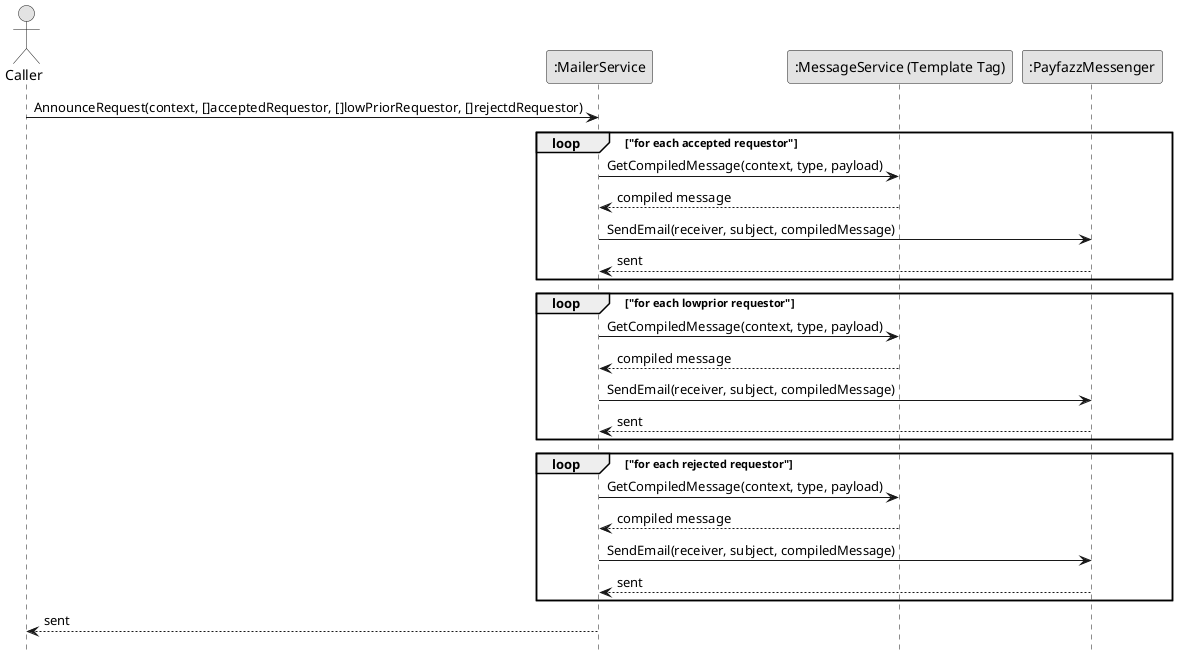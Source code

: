 @startuml AnnounceRequest

skinparam Monochrome true
skinparam Shadowing false
hide footbox

actor "Caller" as Caller
participant ":MailerService" as MailerService
participant ":MessageService (Template Tag)" as MessageService
participant ":PayfazzMessenger" as PayfazzMessanger

Caller->MailerService: AnnounceRequest(context, []acceptedRequestor, []lowPriorRequestor, []rejectdRequestor)

loop "for each accepted requestor"
    MailerService->MessageService: GetCompiledMessage(context, type, payload)
    MessageService-->MailerService: compiled message
    MailerService->PayfazzMessanger: SendEmail(receiver, subject, compiledMessage)
    PayfazzMessanger-->MailerService: sent
end

loop "for each lowprior requestor"
    MailerService->MessageService: GetCompiledMessage(context, type, payload)
    MessageService-->MailerService: compiled message
    MailerService->PayfazzMessanger: SendEmail(receiver, subject, compiledMessage)
    PayfazzMessanger-->MailerService: sent
end

loop "for each rejected requestor"
    MailerService->MessageService: GetCompiledMessage(context, type, payload)
    MessageService-->MailerService: compiled message
    MailerService->PayfazzMessanger: SendEmail(receiver, subject, compiledMessage)
    PayfazzMessanger-->MailerService: sent
end

MailerService-->Caller: sent

@enduml